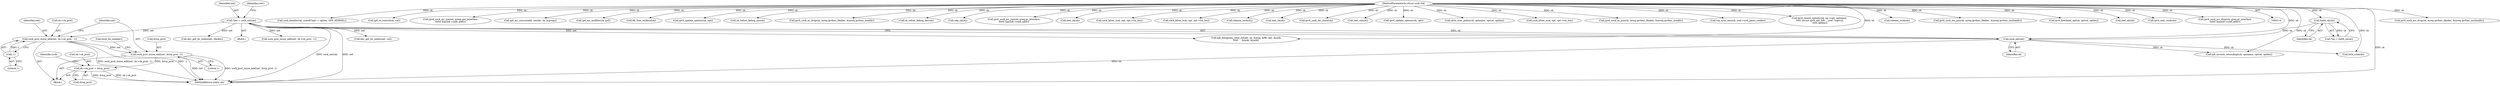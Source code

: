 digraph "0_linux_45f6fad84cc305103b28d73482b344d7f5b76f39_11@pointer" {
"1000298" [label="(Call,sock_prot_inuse_add(net, sk->sk_prot, -1))"];
"1000127" [label="(Call,*net = sock_net(sk))"];
"1000129" [label="(Call,sock_net(sk))"];
"1000124" [label="(Call,inet6_sk(sk))"];
"1000115" [label="(MethodParameterIn,struct sock *sk)"];
"1000303" [label="(Call,-1)"];
"1000305" [label="(Call,sock_prot_inuse_add(net, &tcp_prot, 1))"];
"1000311" [label="(Call,sk->sk_prot = &tcp_prot)"];
"1001402" [label="(Call,ipv6_sock_mc_drop(sk, mreq.ipv6mr_ifindex, &mreq.ipv6mr_multiaddr))"];
"1000298" [label="(Call,sock_prot_inuse_add(net, sk->sk_prot, -1))"];
"1001049" [label="(Call,sock_kmalloc(sk, sizeof(*opt) + optlen, GFP_KERNEL))"];
"1001762" [label="(Call,ip6_ra_control(sk, val))"];
"1001624" [label="(Call,ipv6_sock_mc_join(sk, greqs.gsr_interface,\n\t\t\t\t\t\t &psin6->sin6_addr))"];
"1001657" [label="(Call,ip6_mc_source(add, omode, sk, &greqs))"];
"1001747" [label="(Call,ip6_mc_msfilter(sk, gsf))"];
"1000179" [label="(Call,ip6_mroute_setsockopt(sk, optname, optval, optlen))"];
"1000279" [label="(Call,fl6_free_socklist(sk))"];
"1001131" [label="(Call,ipv6_update_options(sk, opt))"];
"1000303" [label="(Call,-1)"];
"1000125" [label="(Identifier,sk)"];
"1000315" [label="(Call,&tcp_prot)"];
"1000304" [label="(Literal,1)"];
"1000312" [label="(Call,sk->sk_prot)"];
"1000420" [label="(Call,sk_refcnt_debug_inc(sk))"];
"1001452" [label="(Call,ipv6_sock_ac_drop(sk, mreq.ipv6mr_ifindex, &mreq.ipv6mr_acaddr))"];
"1000283" [label="(Call,sk_refcnt_debug_dec(sk))"];
"1000229" [label="(Call,udp_sk(sk))"];
"1001267" [label="(Call,dev_get_by_index(net, ifindex))"];
"1000309" [label="(Literal,1)"];
"1001513" [label="(Call,ipv6_sock_mc_join(sk, greq.gr_interface,\n\t\t\t\t\t\t &psin6->sin6_addr))"];
"1000311" [label="(Call,sk->sk_prot = &tcp_prot)"];
"1000437" [label="(Call,inet_sk(sk))"];
"1000120" [label="(Block,)"];
"1000306" [label="(Identifier,net)"];
"1000127" [label="(Call,*net = sock_net(sk))"];
"1001137" [label="(Call,sock_kfree_s(sk, opt, opt->tot_len))"];
"1000115" [label="(MethodParameterIn,struct sock *sk)"];
"1000399" [label="(Call,sock_kfree_s(sk, opt, opt->tot_len))"];
"1002038" [label="(Call,release_sock(sk))"];
"1001368" [label="(Call,inet_sk(sk))"];
"1000307" [label="(Call,&tcp_prot)"];
"1000305" [label="(Call,sock_prot_inuse_add(net, &tcp_prot, 1))"];
"1000124" [label="(Call,inet6_sk(sk))"];
"1000187" [label="(Call,lock_sock(sk))"];
"1000281" [label="(Call,ipv6_sock_mc_close(sk))"];
"1000295" [label="(Call,inet_csk(sk))"];
"1000923" [label="(Call,ipv6_update_options(sk, opt))"];
"1001878" [label="(Call,xfrm_user_policy(sk, optname, optval, optlen))"];
"1000929" [label="(Call,sock_kfree_s(sk, opt, opt->tot_len))"];
"1000310" [label="(Call,local_bh_enable())"];
"1000359" [label="(Call,sock_prot_inuse_add(net, sk->sk_prot, -1))"];
"1001329" [label="(Call,dev_get_by_index(net, val))"];
"1000291" [label="(Block,)"];
"1001440" [label="(Call,ipv6_sock_ac_join(sk, mreq.ipv6mr_ifindex, &mreq.ipv6mr_acaddr))"];
"1000336" [label="(Call,tcp_sync_mss(sk, icsk->icsk_pmtu_cookie))"];
"1000856" [label="(Call,ipv6_renew_options(sk, np->opt, optname,\n \t\t\t\t\t (struct ipv6_opt_hdr __user *)optval,\n \t\t\t\t\t optlen))"];
"1001108" [label="(Call,ip6_datagram_send_ctl(net, sk, &msg, &fl6, opt, &junk,\n\t\t\t\t\t     &junk, &junk))"];
"1000135" [label="(Identifier,retv)"];
"1002030" [label="(Call,release_sock(sk))"];
"1000129" [label="(Call,sock_net(sk))"];
"1001390" [label="(Call,ipv6_sock_mc_join(sk, mreq.ipv6mr_ifindex, &mreq.ipv6mr_multiaddr))"];
"1000122" [label="(Call,*np = inet6_sk(sk))"];
"1001857" [label="(Call,ipv6_flowlabel_opt(sk, optval, optlen))"];
"1000775" [label="(Call,inet_sk(sk))"];
"1000299" [label="(Identifier,net)"];
"1000300" [label="(Call,sk->sk_prot)"];
"1000265" [label="(Call,ipv6_only_sock(sk))"];
"1002046" [label="(MethodReturn,static int)"];
"1000319" [label="(Identifier,icsk)"];
"1000130" [label="(Identifier,sk)"];
"1000128" [label="(Identifier,net)"];
"1001525" [label="(Call,ipv6_sock_mc_drop(sk, greq.gr_interface,\n\t\t\t\t\t\t &psin6->sin6_addr))"];
"1000298" -> "1000291"  [label="AST: "];
"1000298" -> "1000303"  [label="CFG: "];
"1000299" -> "1000298"  [label="AST: "];
"1000300" -> "1000298"  [label="AST: "];
"1000303" -> "1000298"  [label="AST: "];
"1000306" -> "1000298"  [label="CFG: "];
"1000298" -> "1002046"  [label="DDG: sock_prot_inuse_add(net, sk->sk_prot, -1)"];
"1000298" -> "1002046"  [label="DDG: -1"];
"1000127" -> "1000298"  [label="DDG: net"];
"1000303" -> "1000298"  [label="DDG: 1"];
"1000298" -> "1000305"  [label="DDG: net"];
"1000127" -> "1000120"  [label="AST: "];
"1000127" -> "1000129"  [label="CFG: "];
"1000128" -> "1000127"  [label="AST: "];
"1000129" -> "1000127"  [label="AST: "];
"1000135" -> "1000127"  [label="CFG: "];
"1000127" -> "1002046"  [label="DDG: sock_net(sk)"];
"1000127" -> "1002046"  [label="DDG: net"];
"1000129" -> "1000127"  [label="DDG: sk"];
"1000127" -> "1000359"  [label="DDG: net"];
"1000127" -> "1001108"  [label="DDG: net"];
"1000127" -> "1001267"  [label="DDG: net"];
"1000127" -> "1001329"  [label="DDG: net"];
"1000129" -> "1000130"  [label="CFG: "];
"1000130" -> "1000129"  [label="AST: "];
"1000129" -> "1002046"  [label="DDG: sk"];
"1000124" -> "1000129"  [label="DDG: sk"];
"1000115" -> "1000129"  [label="DDG: sk"];
"1000129" -> "1000179"  [label="DDG: sk"];
"1000129" -> "1000187"  [label="DDG: sk"];
"1000124" -> "1000122"  [label="AST: "];
"1000124" -> "1000125"  [label="CFG: "];
"1000125" -> "1000124"  [label="AST: "];
"1000122" -> "1000124"  [label="CFG: "];
"1000124" -> "1000122"  [label="DDG: sk"];
"1000115" -> "1000124"  [label="DDG: sk"];
"1000115" -> "1000114"  [label="AST: "];
"1000115" -> "1002046"  [label="DDG: sk"];
"1000115" -> "1000179"  [label="DDG: sk"];
"1000115" -> "1000187"  [label="DDG: sk"];
"1000115" -> "1000229"  [label="DDG: sk"];
"1000115" -> "1000265"  [label="DDG: sk"];
"1000115" -> "1000279"  [label="DDG: sk"];
"1000115" -> "1000281"  [label="DDG: sk"];
"1000115" -> "1000283"  [label="DDG: sk"];
"1000115" -> "1000295"  [label="DDG: sk"];
"1000115" -> "1000336"  [label="DDG: sk"];
"1000115" -> "1000399"  [label="DDG: sk"];
"1000115" -> "1000420"  [label="DDG: sk"];
"1000115" -> "1000437"  [label="DDG: sk"];
"1000115" -> "1000775"  [label="DDG: sk"];
"1000115" -> "1000856"  [label="DDG: sk"];
"1000115" -> "1000923"  [label="DDG: sk"];
"1000115" -> "1000929"  [label="DDG: sk"];
"1000115" -> "1001049"  [label="DDG: sk"];
"1000115" -> "1001108"  [label="DDG: sk"];
"1000115" -> "1001131"  [label="DDG: sk"];
"1000115" -> "1001137"  [label="DDG: sk"];
"1000115" -> "1001368"  [label="DDG: sk"];
"1000115" -> "1001390"  [label="DDG: sk"];
"1000115" -> "1001402"  [label="DDG: sk"];
"1000115" -> "1001440"  [label="DDG: sk"];
"1000115" -> "1001452"  [label="DDG: sk"];
"1000115" -> "1001513"  [label="DDG: sk"];
"1000115" -> "1001525"  [label="DDG: sk"];
"1000115" -> "1001624"  [label="DDG: sk"];
"1000115" -> "1001657"  [label="DDG: sk"];
"1000115" -> "1001747"  [label="DDG: sk"];
"1000115" -> "1001762"  [label="DDG: sk"];
"1000115" -> "1001857"  [label="DDG: sk"];
"1000115" -> "1001878"  [label="DDG: sk"];
"1000115" -> "1002030"  [label="DDG: sk"];
"1000115" -> "1002038"  [label="DDG: sk"];
"1000303" -> "1000304"  [label="CFG: "];
"1000304" -> "1000303"  [label="AST: "];
"1000305" -> "1000291"  [label="AST: "];
"1000305" -> "1000309"  [label="CFG: "];
"1000306" -> "1000305"  [label="AST: "];
"1000307" -> "1000305"  [label="AST: "];
"1000309" -> "1000305"  [label="AST: "];
"1000310" -> "1000305"  [label="CFG: "];
"1000305" -> "1002046"  [label="DDG: sock_prot_inuse_add(net, &tcp_prot, 1)"];
"1000305" -> "1002046"  [label="DDG: net"];
"1000305" -> "1000311"  [label="DDG: &tcp_prot"];
"1000311" -> "1000291"  [label="AST: "];
"1000311" -> "1000315"  [label="CFG: "];
"1000312" -> "1000311"  [label="AST: "];
"1000315" -> "1000311"  [label="AST: "];
"1000319" -> "1000311"  [label="CFG: "];
"1000311" -> "1002046"  [label="DDG: sk->sk_prot"];
"1000311" -> "1002046"  [label="DDG: &tcp_prot"];
}
